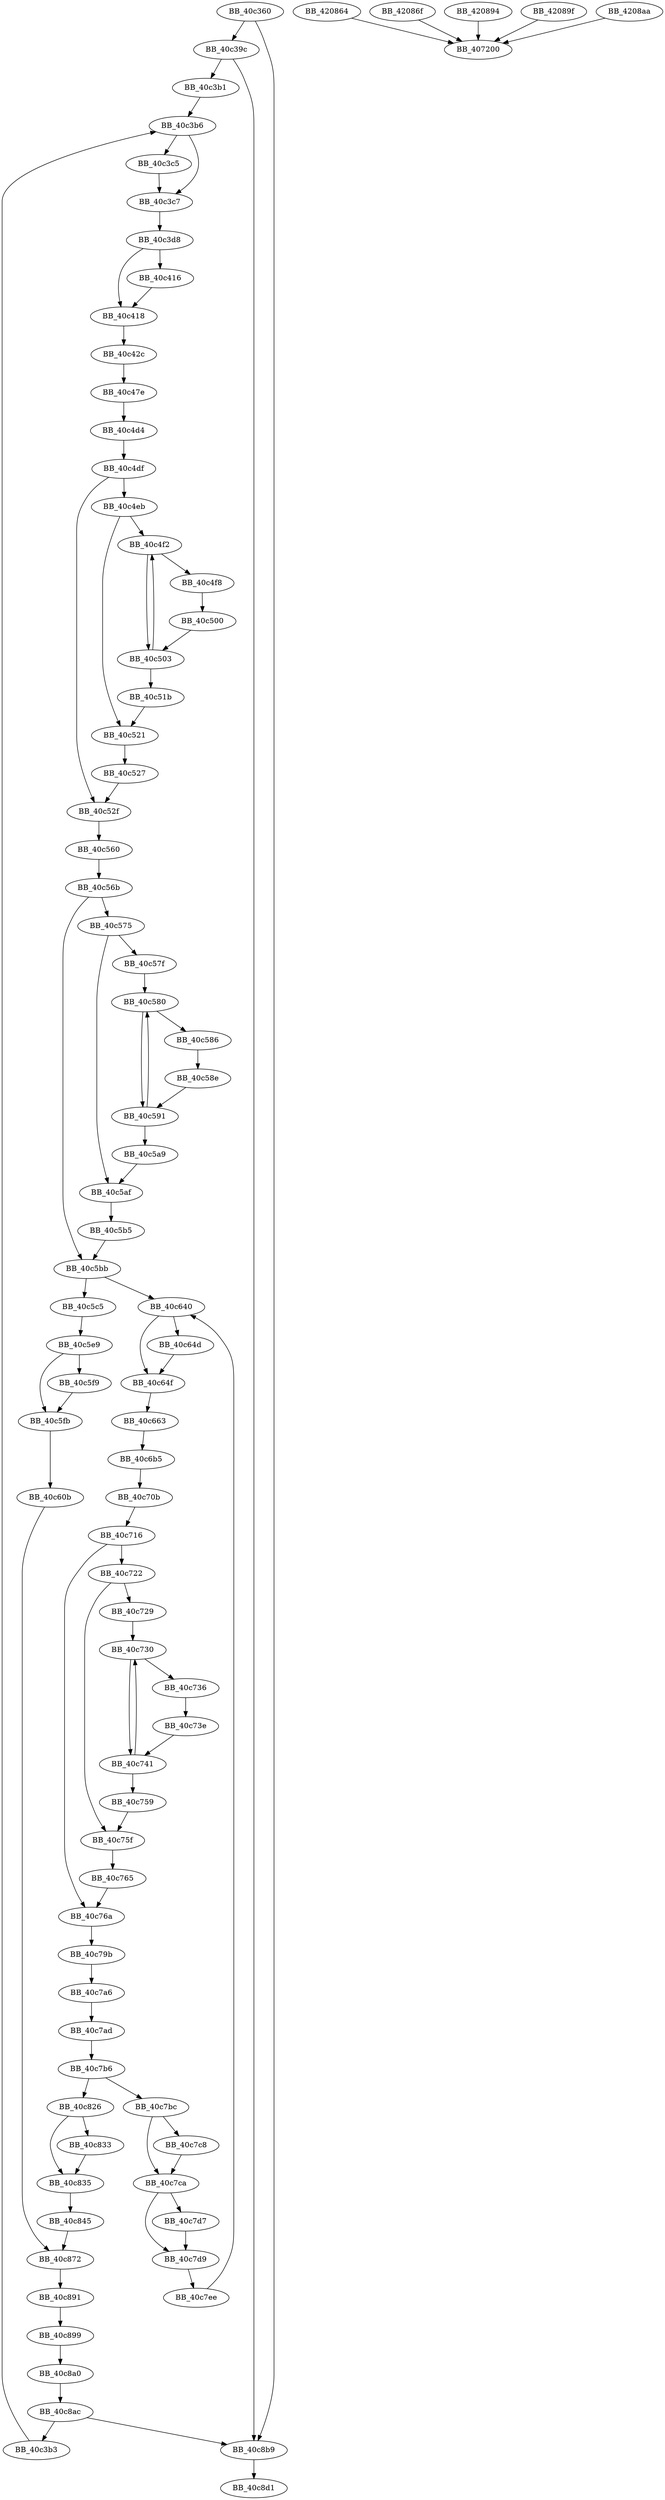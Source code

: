 DiGraph sub_40C360{
BB_40c360->BB_40c39c
BB_40c360->BB_40c8b9
BB_40c39c->BB_40c3b1
BB_40c39c->BB_40c8b9
BB_40c3b1->BB_40c3b6
BB_40c3b3->BB_40c3b6
BB_40c3b6->BB_40c3c5
BB_40c3b6->BB_40c3c7
BB_40c3c5->BB_40c3c7
BB_40c3c7->BB_40c3d8
BB_40c3d8->BB_40c416
BB_40c3d8->BB_40c418
BB_40c416->BB_40c418
BB_40c418->BB_40c42c
BB_40c42c->BB_40c47e
BB_40c47e->BB_40c4d4
BB_40c4d4->BB_40c4df
BB_40c4df->BB_40c4eb
BB_40c4df->BB_40c52f
BB_40c4eb->BB_40c4f2
BB_40c4eb->BB_40c521
BB_40c4f2->BB_40c4f8
BB_40c4f2->BB_40c503
BB_40c4f8->BB_40c500
BB_40c500->BB_40c503
BB_40c503->BB_40c4f2
BB_40c503->BB_40c51b
BB_40c51b->BB_40c521
BB_40c521->BB_40c527
BB_40c527->BB_40c52f
BB_40c52f->BB_40c560
BB_40c560->BB_40c56b
BB_40c56b->BB_40c575
BB_40c56b->BB_40c5bb
BB_40c575->BB_40c57f
BB_40c575->BB_40c5af
BB_40c57f->BB_40c580
BB_40c580->BB_40c586
BB_40c580->BB_40c591
BB_40c586->BB_40c58e
BB_40c58e->BB_40c591
BB_40c591->BB_40c580
BB_40c591->BB_40c5a9
BB_40c5a9->BB_40c5af
BB_40c5af->BB_40c5b5
BB_40c5b5->BB_40c5bb
BB_40c5bb->BB_40c5c5
BB_40c5bb->BB_40c640
BB_40c5c5->BB_40c5e9
BB_40c5e9->BB_40c5f9
BB_40c5e9->BB_40c5fb
BB_40c5f9->BB_40c5fb
BB_40c5fb->BB_40c60b
BB_40c60b->BB_40c872
BB_40c640->BB_40c64d
BB_40c640->BB_40c64f
BB_40c64d->BB_40c64f
BB_40c64f->BB_40c663
BB_40c663->BB_40c6b5
BB_40c6b5->BB_40c70b
BB_40c70b->BB_40c716
BB_40c716->BB_40c722
BB_40c716->BB_40c76a
BB_40c722->BB_40c729
BB_40c722->BB_40c75f
BB_40c729->BB_40c730
BB_40c730->BB_40c736
BB_40c730->BB_40c741
BB_40c736->BB_40c73e
BB_40c73e->BB_40c741
BB_40c741->BB_40c730
BB_40c741->BB_40c759
BB_40c759->BB_40c75f
BB_40c75f->BB_40c765
BB_40c765->BB_40c76a
BB_40c76a->BB_40c79b
BB_40c79b->BB_40c7a6
BB_40c7a6->BB_40c7ad
BB_40c7ad->BB_40c7b6
BB_40c7b6->BB_40c7bc
BB_40c7b6->BB_40c826
BB_40c7bc->BB_40c7c8
BB_40c7bc->BB_40c7ca
BB_40c7c8->BB_40c7ca
BB_40c7ca->BB_40c7d7
BB_40c7ca->BB_40c7d9
BB_40c7d7->BB_40c7d9
BB_40c7d9->BB_40c7ee
BB_40c7ee->BB_40c640
BB_40c826->BB_40c833
BB_40c826->BB_40c835
BB_40c833->BB_40c835
BB_40c835->BB_40c845
BB_40c845->BB_40c872
BB_40c872->BB_40c891
BB_40c891->BB_40c899
BB_40c899->BB_40c8a0
BB_40c8a0->BB_40c8ac
BB_40c8ac->BB_40c3b3
BB_40c8ac->BB_40c8b9
BB_40c8b9->BB_40c8d1
BB_420864->BB_407200
BB_42086f->BB_407200
BB_420894->BB_407200
BB_42089f->BB_407200
BB_4208aa->BB_407200
}
